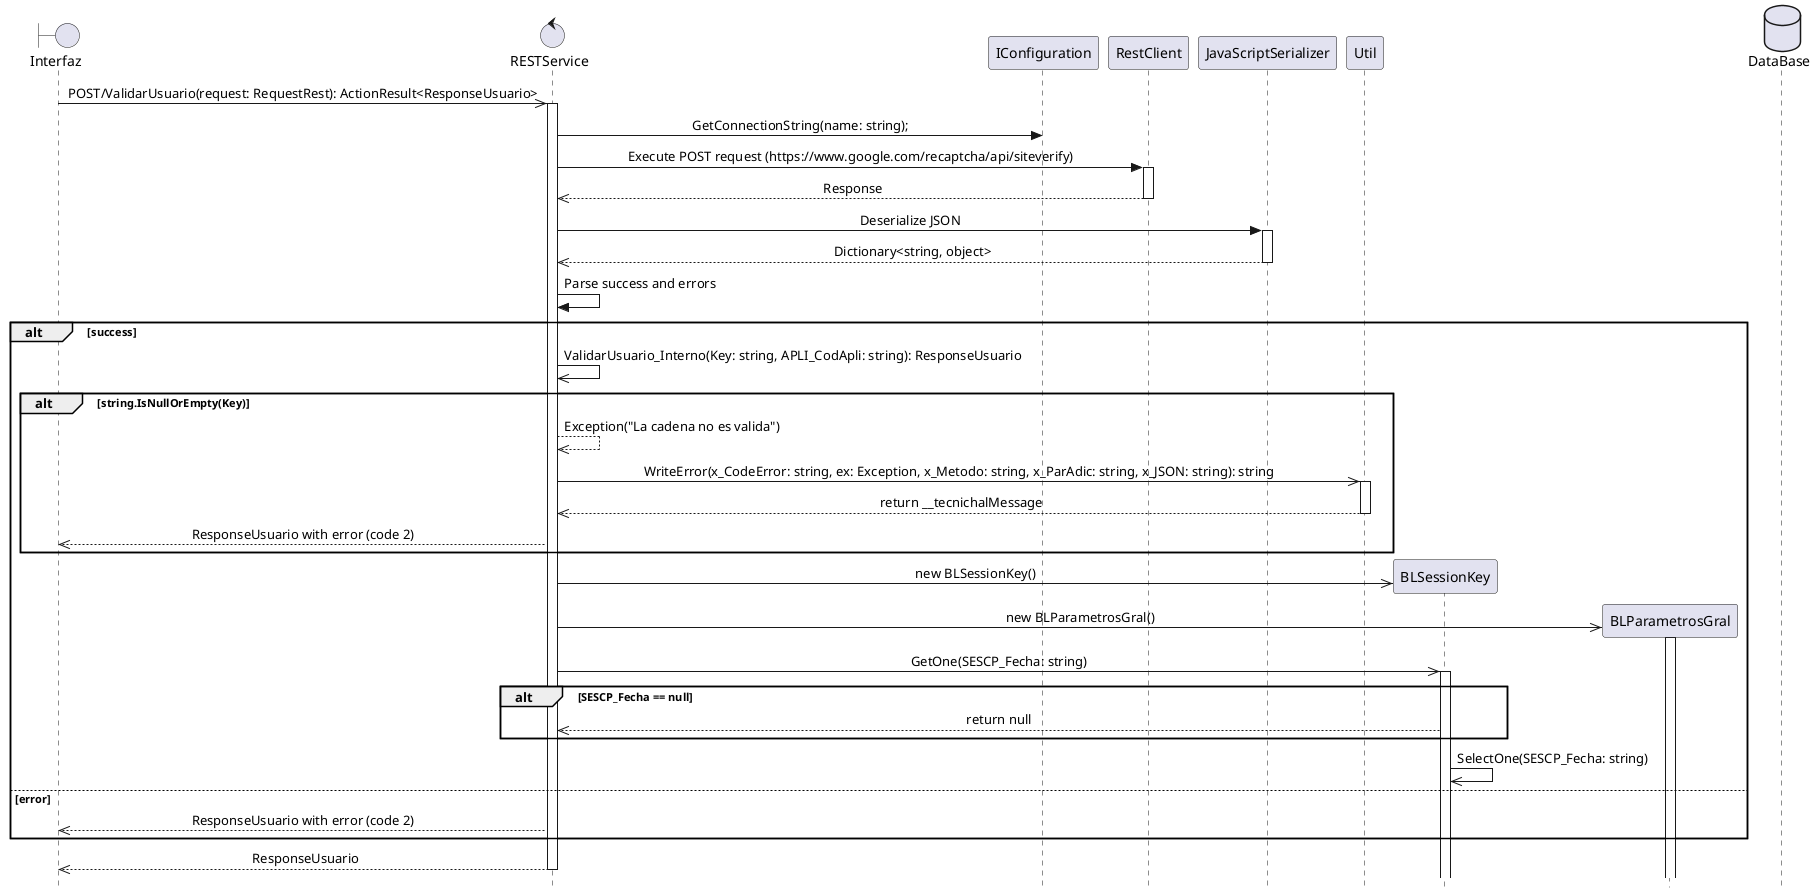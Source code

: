 @startuml prueba
skinparam Style strictuml
skinparam SequenceMessageAlignment center
boundary Interfaz
control RESTService
participant IConfiguration
participant RestClient
participant JavaScriptSerializer
participant Util
participant BLSessionKey
participant BLParametrosGral
database DataBase

Interfaz->>RESTService: POST/ValidarUsuario(request: RequestRest): ActionResult<ResponseUsuario>
activate RESTService
RESTService->IConfiguration: GetConnectionString(name: string);
RESTService->RestClient: Execute POST request (https://www.google.com/recaptcha/api/siteverify)
activate RestClient
RestClient-->>RESTService: Response
deactivate RestClient
RESTService->JavaScriptSerializer: Deserialize JSON
activate JavaScriptSerializer
JavaScriptSerializer-->>RESTService: Dictionary<string, object>
deactivate JavaScriptSerializer
RESTService -> RESTService: Parse success and errors
alt success
    RESTService->>RESTService: ValidarUsuario_Interno(Key: string, APLI_CodApli: string): ResponseUsuario
    alt string.IsNullOrEmpty(Key)
        RESTService-->>RESTService: Exception("La cadena no es valida")
        RESTService->>Util: WriteError(x_CodeError: string, ex: Exception, x_Metodo: string, x_ParAdic: string, x_JSON: string): string
        activate Util
        Util-->>RESTService: return __tecnichalMessage
        deactivate Util
        RESTService-->>Interfaz: ResponseUsuario with error (code 2)
    end
    create BLSessionKey
    RESTService->>BLSessionKey: new BLSessionKey()
    create BLParametrosGral
    RESTService->>BLParametrosGral: new BLParametrosGral()
    activate BLParametrosGral
    RESTService->>BLSessionKey: GetOne(SESCP_Fecha: string)
    activate BLSessionKey
    alt SESCP_Fecha == null
        BLSessionKey-->>RESTService: return null
    end
    BLSessionKey->>BLSessionKey: SelectOne(SESCP_Fecha: string)
else error
    RESTService-->>Interfaz: ResponseUsuario with error (code 2)
end
RESTService-->>Interfaz: ResponseUsuario
deactivate RESTService
@enduml
